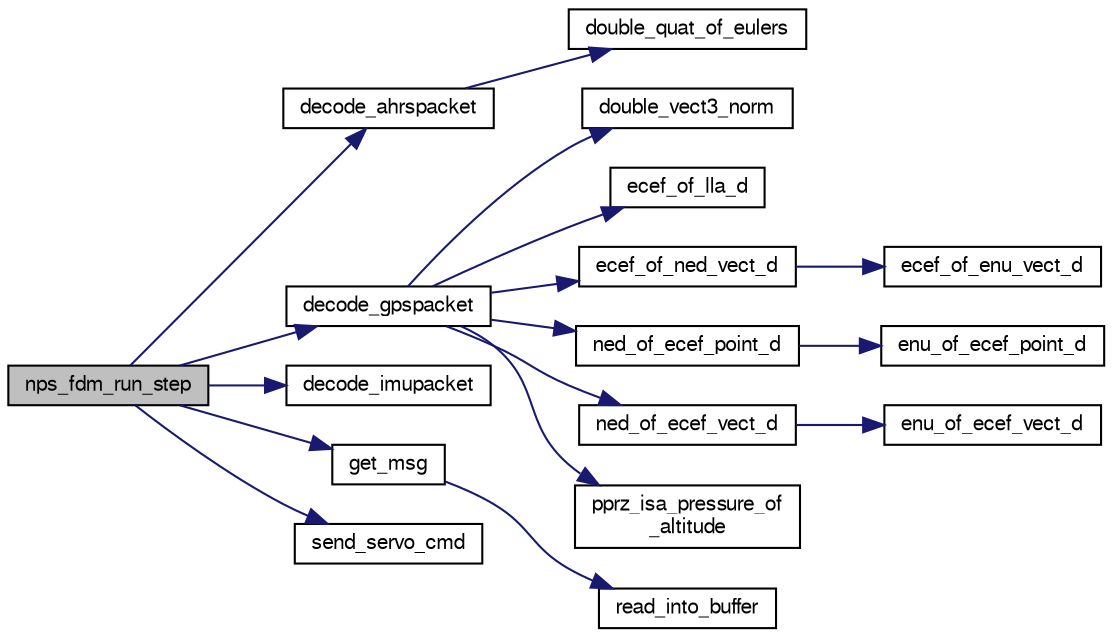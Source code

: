 digraph "nps_fdm_run_step"
{
  edge [fontname="FreeSans",fontsize="10",labelfontname="FreeSans",labelfontsize="10"];
  node [fontname="FreeSans",fontsize="10",shape=record];
  rankdir="LR";
  Node1 [label="nps_fdm_run_step",height=0.2,width=0.4,color="black", fillcolor="grey75", style="filled", fontcolor="black"];
  Node1 -> Node2 [color="midnightblue",fontsize="10",style="solid",fontname="FreeSans"];
  Node2 [label="decode_ahrspacket",height=0.2,width=0.4,color="black", fillcolor="white", style="filled",URL="$nps__fdm__crrcsim_8c.html#a8321162c08bf2560073a99ea18d5a045"];
  Node2 -> Node3 [color="midnightblue",fontsize="10",style="solid",fontname="FreeSans"];
  Node3 [label="double_quat_of_eulers",height=0.2,width=0.4,color="black", fillcolor="white", style="filled",URL="$group__math__algebra__double.html#gaa5c59899c8e47296ff62829cd74fcf47"];
  Node1 -> Node4 [color="midnightblue",fontsize="10",style="solid",fontname="FreeSans"];
  Node4 [label="decode_gpspacket",height=0.2,width=0.4,color="black", fillcolor="white", style="filled",URL="$nps__fdm__crrcsim_8c.html#af6bebbe57b1e739c8b1565a483f91597"];
  Node4 -> Node5 [color="midnightblue",fontsize="10",style="solid",fontname="FreeSans"];
  Node5 [label="double_vect3_norm",height=0.2,width=0.4,color="black", fillcolor="white", style="filled",URL="$group__math__algebra__double.html#gae5087aa382f54a889f1786194651a2b6"];
  Node4 -> Node6 [color="midnightblue",fontsize="10",style="solid",fontname="FreeSans"];
  Node6 [label="ecef_of_lla_d",height=0.2,width=0.4,color="black", fillcolor="white", style="filled",URL="$group__math__geodetic__double.html#gae6608c48696daebf3382f08e655028d9"];
  Node4 -> Node7 [color="midnightblue",fontsize="10",style="solid",fontname="FreeSans"];
  Node7 [label="ecef_of_ned_vect_d",height=0.2,width=0.4,color="black", fillcolor="white", style="filled",URL="$group__math__geodetic__double.html#ga6fbe577b9004aa2f3735dce8bd5e34d7"];
  Node7 -> Node8 [color="midnightblue",fontsize="10",style="solid",fontname="FreeSans"];
  Node8 [label="ecef_of_enu_vect_d",height=0.2,width=0.4,color="black", fillcolor="white", style="filled",URL="$group__math__geodetic__double.html#ga644b27430bffd0fb63acdd313dcd78bd"];
  Node4 -> Node9 [color="midnightblue",fontsize="10",style="solid",fontname="FreeSans"];
  Node9 [label="ned_of_ecef_point_d",height=0.2,width=0.4,color="black", fillcolor="white", style="filled",URL="$group__math__geodetic__double.html#gabf3f021edce24bfc61367d778cd20952"];
  Node9 -> Node10 [color="midnightblue",fontsize="10",style="solid",fontname="FreeSans"];
  Node10 [label="enu_of_ecef_point_d",height=0.2,width=0.4,color="black", fillcolor="white", style="filled",URL="$group__math__geodetic__double.html#ga3be997b20a11ac02e2b673749da746b6"];
  Node4 -> Node11 [color="midnightblue",fontsize="10",style="solid",fontname="FreeSans"];
  Node11 [label="ned_of_ecef_vect_d",height=0.2,width=0.4,color="black", fillcolor="white", style="filled",URL="$group__math__geodetic__double.html#ga9a6c153bbedbbcc05dedcc6f5bc3266a"];
  Node11 -> Node12 [color="midnightblue",fontsize="10",style="solid",fontname="FreeSans"];
  Node12 [label="enu_of_ecef_vect_d",height=0.2,width=0.4,color="black", fillcolor="white", style="filled",URL="$group__math__geodetic__double.html#ga68d7b088555fe80092489578fb16517f"];
  Node4 -> Node13 [color="midnightblue",fontsize="10",style="solid",fontname="FreeSans"];
  Node13 [label="pprz_isa_pressure_of\l_altitude",height=0.2,width=0.4,color="black", fillcolor="white", style="filled",URL="$group__math__isa.html#ga64a5320121c2e4fcd276a8434fa18c7b",tooltip="Get pressure in Pa from absolute altitude (using simplified equation). "];
  Node1 -> Node14 [color="midnightblue",fontsize="10",style="solid",fontname="FreeSans"];
  Node14 [label="decode_imupacket",height=0.2,width=0.4,color="black", fillcolor="white", style="filled",URL="$nps__fdm__crrcsim_8c.html#ac37d179a4a680d5869427c60c0ef8c25"];
  Node1 -> Node15 [color="midnightblue",fontsize="10",style="solid",fontname="FreeSans"];
  Node15 [label="get_msg",height=0.2,width=0.4,color="black", fillcolor="white", style="filled",URL="$nps__fdm__crrcsim_8c.html#a67337675973f93b9ab3cd01a3e5d2435"];
  Node15 -> Node16 [color="midnightblue",fontsize="10",style="solid",fontname="FreeSans"];
  Node16 [label="read_into_buffer",height=0.2,width=0.4,color="black", fillcolor="white", style="filled",URL="$nps__fdm__crrcsim_8c.html#a468b9af311c0091cb611d96df40e75b7"];
  Node1 -> Node17 [color="midnightblue",fontsize="10",style="solid",fontname="FreeSans"];
  Node17 [label="send_servo_cmd",height=0.2,width=0.4,color="black", fillcolor="white", style="filled",URL="$nps__fdm__crrcsim_8c.html#a75978090ea593009549c5dc324e060f1"];
}
